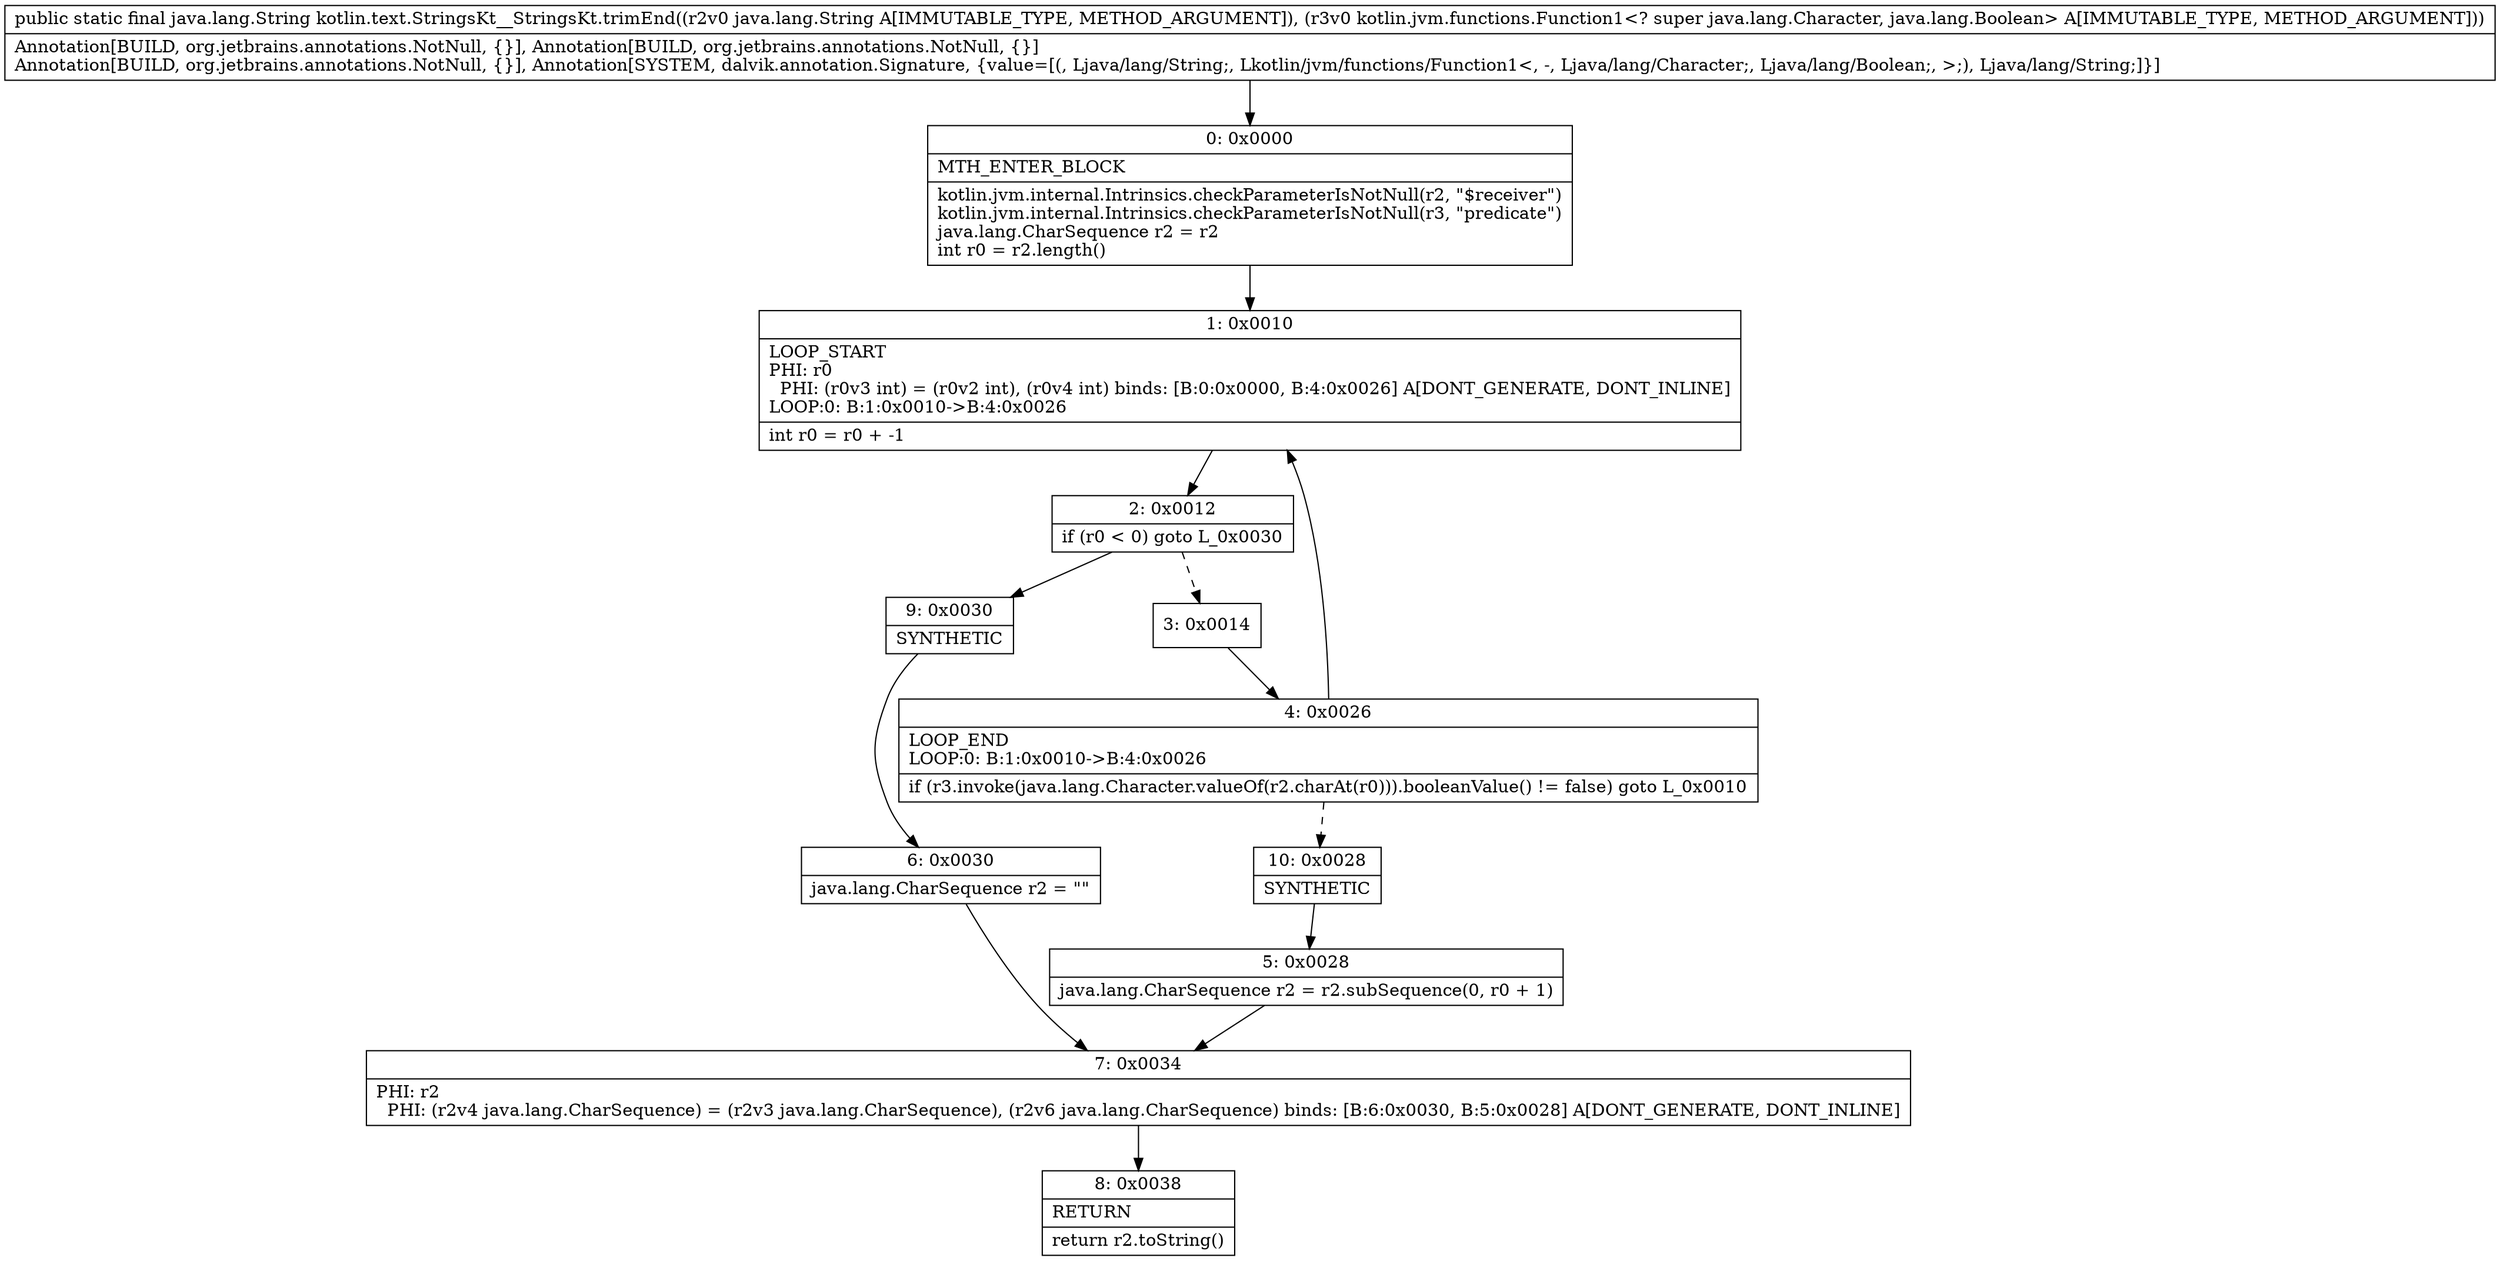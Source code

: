 digraph "CFG forkotlin.text.StringsKt__StringsKt.trimEnd(Ljava\/lang\/String;Lkotlin\/jvm\/functions\/Function1;)Ljava\/lang\/String;" {
Node_0 [shape=record,label="{0\:\ 0x0000|MTH_ENTER_BLOCK\l|kotlin.jvm.internal.Intrinsics.checkParameterIsNotNull(r2, \"$receiver\")\lkotlin.jvm.internal.Intrinsics.checkParameterIsNotNull(r3, \"predicate\")\ljava.lang.CharSequence r2 = r2\lint r0 = r2.length()\l}"];
Node_1 [shape=record,label="{1\:\ 0x0010|LOOP_START\lPHI: r0 \l  PHI: (r0v3 int) = (r0v2 int), (r0v4 int) binds: [B:0:0x0000, B:4:0x0026] A[DONT_GENERATE, DONT_INLINE]\lLOOP:0: B:1:0x0010\-\>B:4:0x0026\l|int r0 = r0 + \-1\l}"];
Node_2 [shape=record,label="{2\:\ 0x0012|if (r0 \< 0) goto L_0x0030\l}"];
Node_3 [shape=record,label="{3\:\ 0x0014}"];
Node_4 [shape=record,label="{4\:\ 0x0026|LOOP_END\lLOOP:0: B:1:0x0010\-\>B:4:0x0026\l|if (r3.invoke(java.lang.Character.valueOf(r2.charAt(r0))).booleanValue() != false) goto L_0x0010\l}"];
Node_5 [shape=record,label="{5\:\ 0x0028|java.lang.CharSequence r2 = r2.subSequence(0, r0 + 1)\l}"];
Node_6 [shape=record,label="{6\:\ 0x0030|java.lang.CharSequence r2 = \"\"\l}"];
Node_7 [shape=record,label="{7\:\ 0x0034|PHI: r2 \l  PHI: (r2v4 java.lang.CharSequence) = (r2v3 java.lang.CharSequence), (r2v6 java.lang.CharSequence) binds: [B:6:0x0030, B:5:0x0028] A[DONT_GENERATE, DONT_INLINE]\l}"];
Node_8 [shape=record,label="{8\:\ 0x0038|RETURN\l|return r2.toString()\l}"];
Node_9 [shape=record,label="{9\:\ 0x0030|SYNTHETIC\l}"];
Node_10 [shape=record,label="{10\:\ 0x0028|SYNTHETIC\l}"];
MethodNode[shape=record,label="{public static final java.lang.String kotlin.text.StringsKt__StringsKt.trimEnd((r2v0 java.lang.String A[IMMUTABLE_TYPE, METHOD_ARGUMENT]), (r3v0 kotlin.jvm.functions.Function1\<? super java.lang.Character, java.lang.Boolean\> A[IMMUTABLE_TYPE, METHOD_ARGUMENT]))  | Annotation[BUILD, org.jetbrains.annotations.NotNull, \{\}], Annotation[BUILD, org.jetbrains.annotations.NotNull, \{\}]\lAnnotation[BUILD, org.jetbrains.annotations.NotNull, \{\}], Annotation[SYSTEM, dalvik.annotation.Signature, \{value=[(, Ljava\/lang\/String;, Lkotlin\/jvm\/functions\/Function1\<, \-, Ljava\/lang\/Character;, Ljava\/lang\/Boolean;, \>;), Ljava\/lang\/String;]\}]\l}"];
MethodNode -> Node_0;
Node_0 -> Node_1;
Node_1 -> Node_2;
Node_2 -> Node_3[style=dashed];
Node_2 -> Node_9;
Node_3 -> Node_4;
Node_4 -> Node_1;
Node_4 -> Node_10[style=dashed];
Node_5 -> Node_7;
Node_6 -> Node_7;
Node_7 -> Node_8;
Node_9 -> Node_6;
Node_10 -> Node_5;
}


